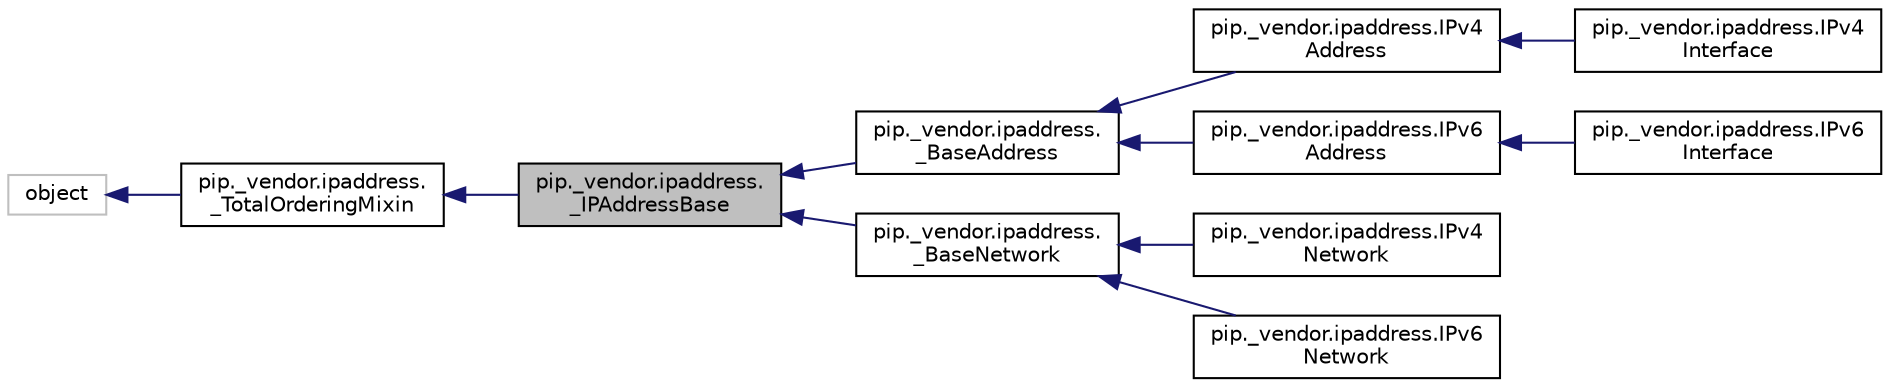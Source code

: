 digraph "pip._vendor.ipaddress._IPAddressBase"
{
  edge [fontname="Helvetica",fontsize="10",labelfontname="Helvetica",labelfontsize="10"];
  node [fontname="Helvetica",fontsize="10",shape=record];
  rankdir="LR";
  Node0 [label="pip._vendor.ipaddress.\l_IPAddressBase",height=0.2,width=0.4,color="black", fillcolor="grey75", style="filled", fontcolor="black"];
  Node1 -> Node0 [dir="back",color="midnightblue",fontsize="10",style="solid",fontname="Helvetica"];
  Node1 [label="pip._vendor.ipaddress.\l_TotalOrderingMixin",height=0.2,width=0.4,color="black", fillcolor="white", style="filled",URL="$classpip_1_1__vendor_1_1ipaddress_1_1___total_ordering_mixin.html"];
  Node2 -> Node1 [dir="back",color="midnightblue",fontsize="10",style="solid",fontname="Helvetica"];
  Node2 [label="object",height=0.2,width=0.4,color="grey75", fillcolor="white", style="filled"];
  Node0 -> Node3 [dir="back",color="midnightblue",fontsize="10",style="solid",fontname="Helvetica"];
  Node3 [label="pip._vendor.ipaddress.\l_BaseAddress",height=0.2,width=0.4,color="black", fillcolor="white", style="filled",URL="$classpip_1_1__vendor_1_1ipaddress_1_1___base_address.html"];
  Node3 -> Node4 [dir="back",color="midnightblue",fontsize="10",style="solid",fontname="Helvetica"];
  Node4 [label="pip._vendor.ipaddress.IPv4\lAddress",height=0.2,width=0.4,color="black", fillcolor="white", style="filled",URL="$classpip_1_1__vendor_1_1ipaddress_1_1_i_pv4_address.html"];
  Node4 -> Node5 [dir="back",color="midnightblue",fontsize="10",style="solid",fontname="Helvetica"];
  Node5 [label="pip._vendor.ipaddress.IPv4\lInterface",height=0.2,width=0.4,color="black", fillcolor="white", style="filled",URL="$classpip_1_1__vendor_1_1ipaddress_1_1_i_pv4_interface.html"];
  Node3 -> Node6 [dir="back",color="midnightblue",fontsize="10",style="solid",fontname="Helvetica"];
  Node6 [label="pip._vendor.ipaddress.IPv6\lAddress",height=0.2,width=0.4,color="black", fillcolor="white", style="filled",URL="$classpip_1_1__vendor_1_1ipaddress_1_1_i_pv6_address.html"];
  Node6 -> Node7 [dir="back",color="midnightblue",fontsize="10",style="solid",fontname="Helvetica"];
  Node7 [label="pip._vendor.ipaddress.IPv6\lInterface",height=0.2,width=0.4,color="black", fillcolor="white", style="filled",URL="$classpip_1_1__vendor_1_1ipaddress_1_1_i_pv6_interface.html"];
  Node0 -> Node8 [dir="back",color="midnightblue",fontsize="10",style="solid",fontname="Helvetica"];
  Node8 [label="pip._vendor.ipaddress.\l_BaseNetwork",height=0.2,width=0.4,color="black", fillcolor="white", style="filled",URL="$classpip_1_1__vendor_1_1ipaddress_1_1___base_network.html"];
  Node8 -> Node9 [dir="back",color="midnightblue",fontsize="10",style="solid",fontname="Helvetica"];
  Node9 [label="pip._vendor.ipaddress.IPv4\lNetwork",height=0.2,width=0.4,color="black", fillcolor="white", style="filled",URL="$classpip_1_1__vendor_1_1ipaddress_1_1_i_pv4_network.html"];
  Node8 -> Node10 [dir="back",color="midnightblue",fontsize="10",style="solid",fontname="Helvetica"];
  Node10 [label="pip._vendor.ipaddress.IPv6\lNetwork",height=0.2,width=0.4,color="black", fillcolor="white", style="filled",URL="$classpip_1_1__vendor_1_1ipaddress_1_1_i_pv6_network.html"];
}
